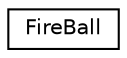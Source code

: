 digraph "Graphical Class Hierarchy"
{
  edge [fontname="Helvetica",fontsize="10",labelfontname="Helvetica",labelfontsize="10"];
  node [fontname="Helvetica",fontsize="10",shape=record];
  rankdir="LR";
  Node0 [label="FireBall",height=0.2,width=0.4,color="black", fillcolor="white", style="filled",URL="$classFireBall.html"];
}
